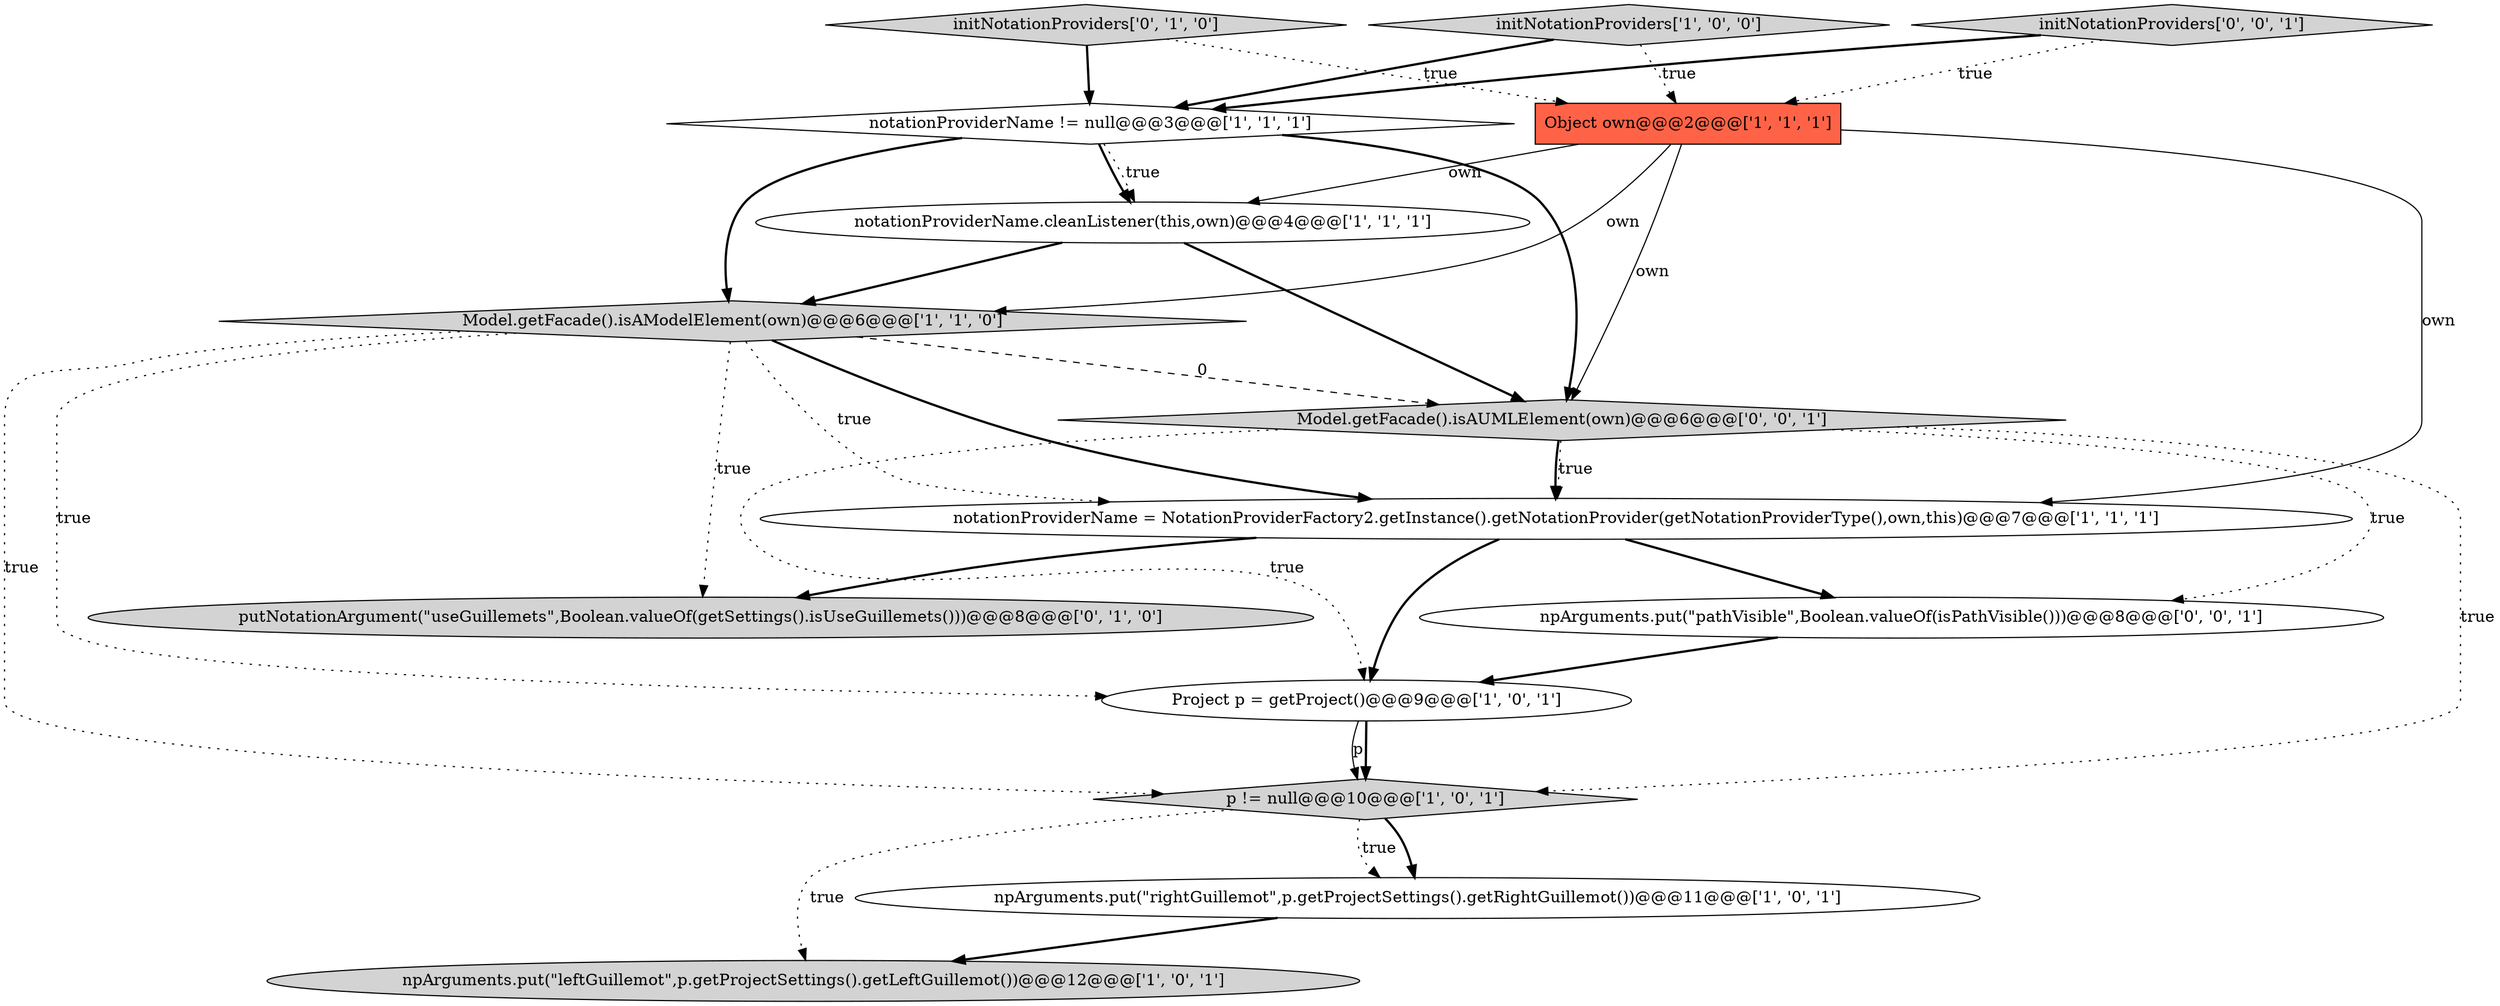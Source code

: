 digraph {
8 [style = filled, label = "npArguments.put(\"leftGuillemot\",p.getProjectSettings().getLeftGuillemot())@@@12@@@['1', '0', '1']", fillcolor = lightgray, shape = ellipse image = "AAA0AAABBB1BBB"];
11 [style = filled, label = "putNotationArgument(\"useGuillemets\",Boolean.valueOf(getSettings().isUseGuillemets()))@@@8@@@['0', '1', '0']", fillcolor = lightgray, shape = ellipse image = "AAA0AAABBB2BBB"];
10 [style = filled, label = "initNotationProviders['0', '1', '0']", fillcolor = lightgray, shape = diamond image = "AAA0AAABBB2BBB"];
13 [style = filled, label = "initNotationProviders['0', '0', '1']", fillcolor = lightgray, shape = diamond image = "AAA0AAABBB3BBB"];
5 [style = filled, label = "Project p = getProject()@@@9@@@['1', '0', '1']", fillcolor = white, shape = ellipse image = "AAA0AAABBB1BBB"];
4 [style = filled, label = "Object own@@@2@@@['1', '1', '1']", fillcolor = tomato, shape = box image = "AAA0AAABBB1BBB"];
7 [style = filled, label = "p != null@@@10@@@['1', '0', '1']", fillcolor = lightgray, shape = diamond image = "AAA0AAABBB1BBB"];
6 [style = filled, label = "npArguments.put(\"rightGuillemot\",p.getProjectSettings().getRightGuillemot())@@@11@@@['1', '0', '1']", fillcolor = white, shape = ellipse image = "AAA0AAABBB1BBB"];
12 [style = filled, label = "Model.getFacade().isAUMLElement(own)@@@6@@@['0', '0', '1']", fillcolor = lightgray, shape = diamond image = "AAA0AAABBB3BBB"];
14 [style = filled, label = "npArguments.put(\"pathVisible\",Boolean.valueOf(isPathVisible()))@@@8@@@['0', '0', '1']", fillcolor = white, shape = ellipse image = "AAA0AAABBB3BBB"];
1 [style = filled, label = "Model.getFacade().isAModelElement(own)@@@6@@@['1', '1', '0']", fillcolor = lightgray, shape = diamond image = "AAA0AAABBB1BBB"];
0 [style = filled, label = "notationProviderName.cleanListener(this,own)@@@4@@@['1', '1', '1']", fillcolor = white, shape = ellipse image = "AAA0AAABBB1BBB"];
2 [style = filled, label = "notationProviderName = NotationProviderFactory2.getInstance().getNotationProvider(getNotationProviderType(),own,this)@@@7@@@['1', '1', '1']", fillcolor = white, shape = ellipse image = "AAA0AAABBB1BBB"];
3 [style = filled, label = "initNotationProviders['1', '0', '0']", fillcolor = lightgray, shape = diamond image = "AAA0AAABBB1BBB"];
9 [style = filled, label = "notationProviderName != null@@@3@@@['1', '1', '1']", fillcolor = white, shape = diamond image = "AAA0AAABBB1BBB"];
14->5 [style = bold, label=""];
12->7 [style = dotted, label="true"];
13->4 [style = dotted, label="true"];
1->11 [style = dotted, label="true"];
9->0 [style = dotted, label="true"];
4->12 [style = solid, label="own"];
2->5 [style = bold, label=""];
2->11 [style = bold, label=""];
7->8 [style = dotted, label="true"];
10->9 [style = bold, label=""];
12->2 [style = bold, label=""];
1->7 [style = dotted, label="true"];
7->6 [style = bold, label=""];
9->0 [style = bold, label=""];
12->2 [style = dotted, label="true"];
6->8 [style = bold, label=""];
4->2 [style = solid, label="own"];
0->1 [style = bold, label=""];
12->5 [style = dotted, label="true"];
4->0 [style = solid, label="own"];
0->12 [style = bold, label=""];
1->5 [style = dotted, label="true"];
3->4 [style = dotted, label="true"];
10->4 [style = dotted, label="true"];
3->9 [style = bold, label=""];
12->14 [style = dotted, label="true"];
1->12 [style = dashed, label="0"];
1->2 [style = dotted, label="true"];
2->14 [style = bold, label=""];
13->9 [style = bold, label=""];
4->1 [style = solid, label="own"];
9->1 [style = bold, label=""];
1->2 [style = bold, label=""];
5->7 [style = solid, label="p"];
5->7 [style = bold, label=""];
9->12 [style = bold, label=""];
7->6 [style = dotted, label="true"];
}
